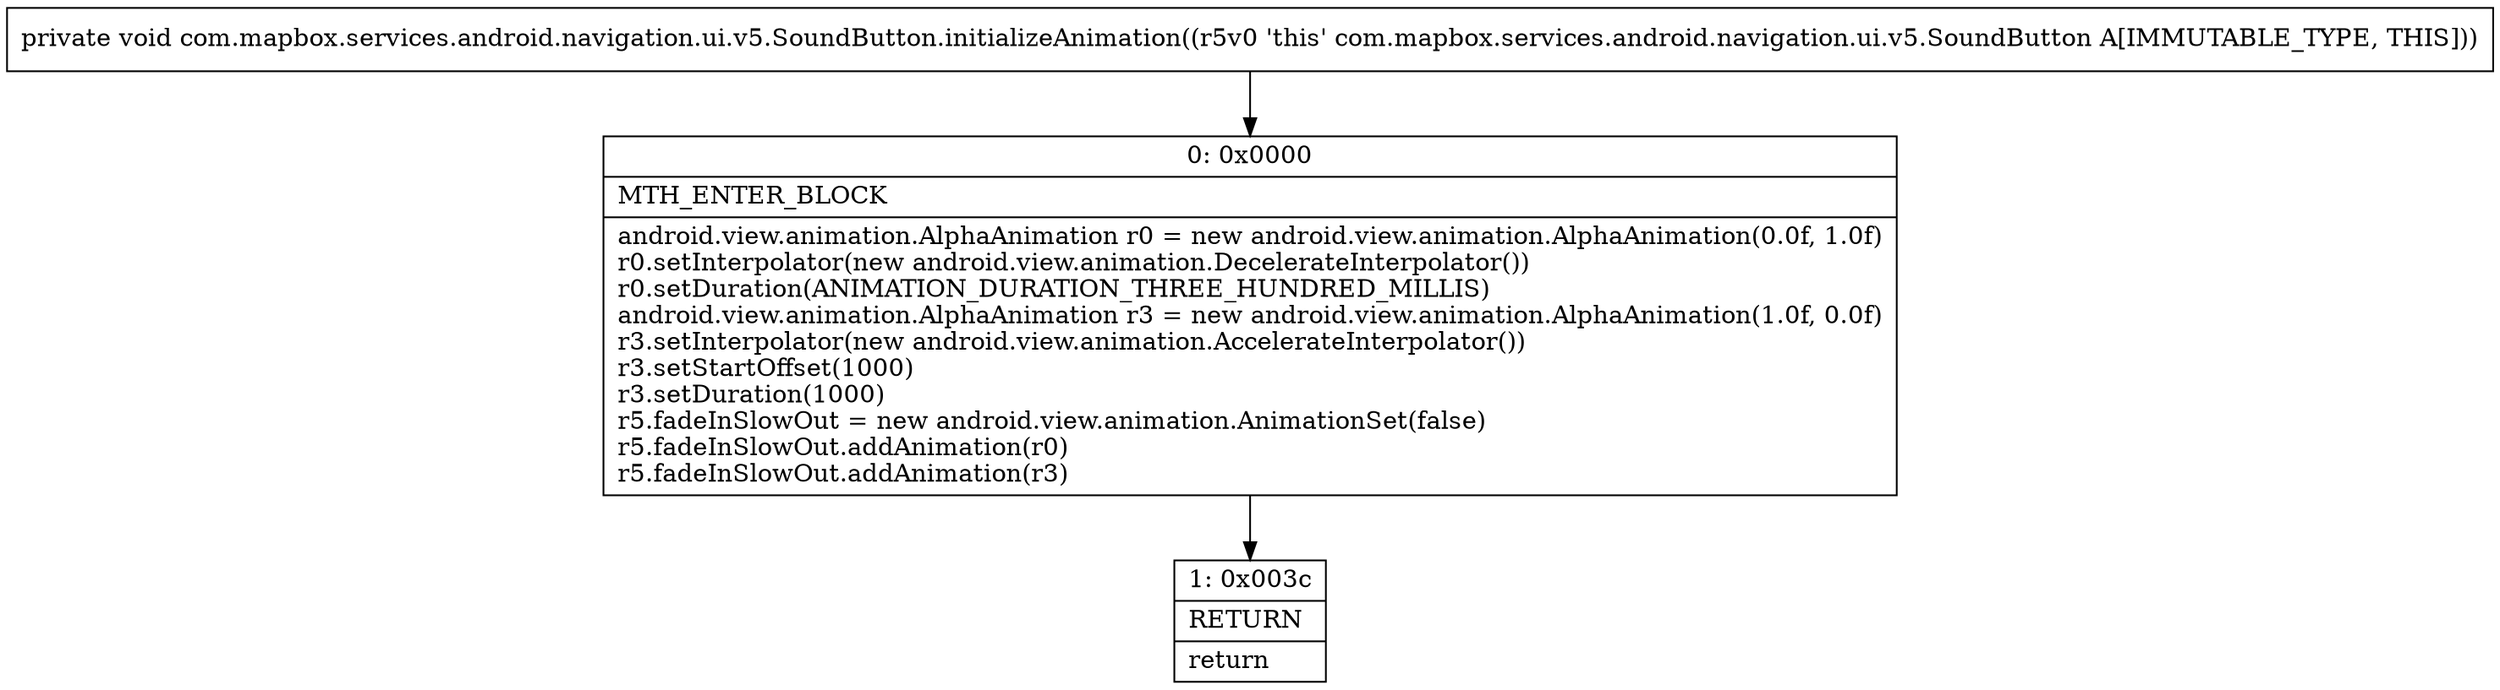 digraph "CFG forcom.mapbox.services.android.navigation.ui.v5.SoundButton.initializeAnimation()V" {
Node_0 [shape=record,label="{0\:\ 0x0000|MTH_ENTER_BLOCK\l|android.view.animation.AlphaAnimation r0 = new android.view.animation.AlphaAnimation(0.0f, 1.0f)\lr0.setInterpolator(new android.view.animation.DecelerateInterpolator())\lr0.setDuration(ANIMATION_DURATION_THREE_HUNDRED_MILLIS)\landroid.view.animation.AlphaAnimation r3 = new android.view.animation.AlphaAnimation(1.0f, 0.0f)\lr3.setInterpolator(new android.view.animation.AccelerateInterpolator())\lr3.setStartOffset(1000)\lr3.setDuration(1000)\lr5.fadeInSlowOut = new android.view.animation.AnimationSet(false)\lr5.fadeInSlowOut.addAnimation(r0)\lr5.fadeInSlowOut.addAnimation(r3)\l}"];
Node_1 [shape=record,label="{1\:\ 0x003c|RETURN\l|return\l}"];
MethodNode[shape=record,label="{private void com.mapbox.services.android.navigation.ui.v5.SoundButton.initializeAnimation((r5v0 'this' com.mapbox.services.android.navigation.ui.v5.SoundButton A[IMMUTABLE_TYPE, THIS])) }"];
MethodNode -> Node_0;
Node_0 -> Node_1;
}


